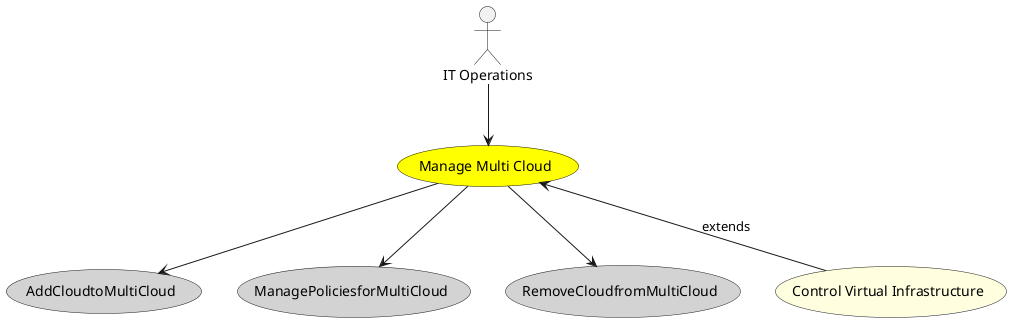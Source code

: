 @startuml


usecase "Manage Multi Cloud" as ManageMultiCloud #yellow

Actor "IT Operations" as ITOperations

ITOperations --> ManageMultiCloud



usecase "AddCloudtoMultiCloud" as AddCloudtoMultiCloud #lightgrey

ManageMultiCloud --> AddCloudtoMultiCloud

usecase "ManagePoliciesforMultiCloud" as ManagePoliciesforMultiCloud #lightgrey

ManageMultiCloud --> ManagePoliciesforMultiCloud

usecase "RemoveCloudfromMultiCloud" as RemoveCloudfromMultiCloud #lightgrey

ManageMultiCloud --> RemoveCloudfromMultiCloud



usecase "Control Virtual Infrastructure" as ControlVirtualInfrastructure #lightyellow

ManageMultiCloud <-- ControlVirtualInfrastructure : extends







@enduml
